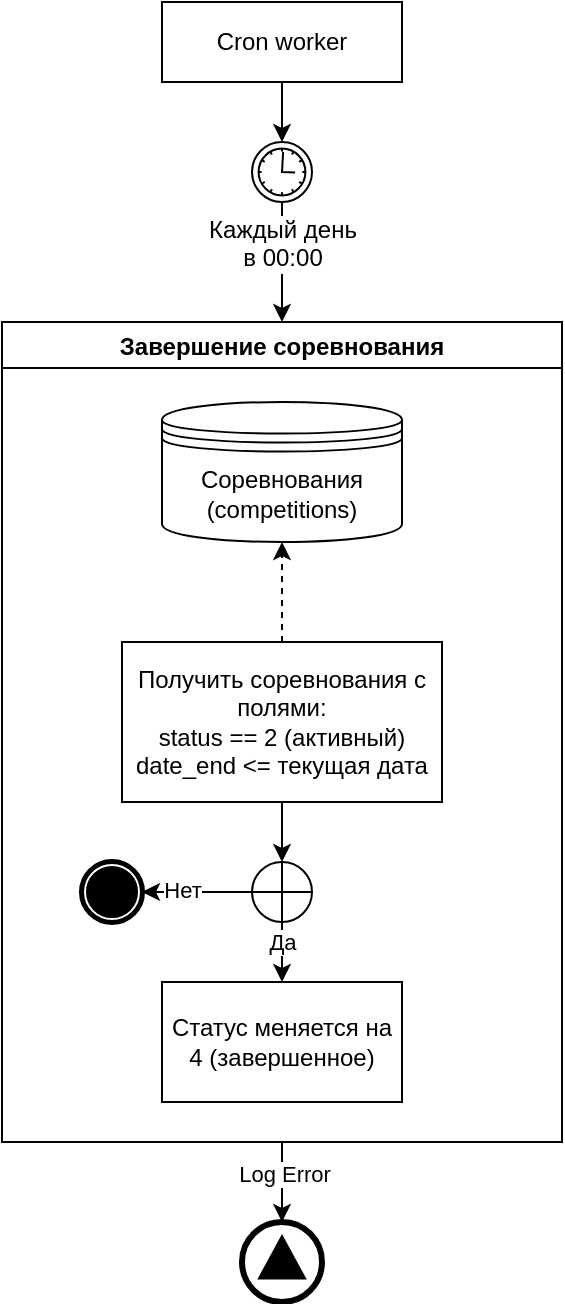 <mxfile version="22.1.0" type="github" pages="2">
  <diagram name="Автоматическое" id="rTFLxHa7-H2356Gj39lD">
    <mxGraphModel dx="1615" dy="882" grid="1" gridSize="10" guides="1" tooltips="1" connect="1" arrows="1" fold="1" page="1" pageScale="1" pageWidth="1200" pageHeight="1920" math="0" shadow="0">
      <root>
        <mxCell id="0" />
        <mxCell id="1" parent="0" />
        <mxCell id="I0BZ5MYgQuAOKjU0hvNu-1" value="Cron worker" style="rounded=0;whiteSpace=wrap;html=1;" vertex="1" parent="1">
          <mxGeometry x="540" y="90" width="120" height="40" as="geometry" />
        </mxCell>
        <mxCell id="I0BZ5MYgQuAOKjU0hvNu-2" value="Завершение соревнования" style="swimlane;" vertex="1" parent="1">
          <mxGeometry x="460" y="250" width="280" height="410" as="geometry">
            <mxRectangle x="360" y="270" width="110" height="30" as="alternateBounds" />
          </mxGeometry>
        </mxCell>
        <mxCell id="I0BZ5MYgQuAOKjU0hvNu-3" style="edgeStyle=orthogonalEdgeStyle;rounded=0;orthogonalLoop=1;jettySize=auto;html=1;" edge="1" parent="I0BZ5MYgQuAOKjU0hvNu-2" source="I0BZ5MYgQuAOKjU0hvNu-5" target="I0BZ5MYgQuAOKjU0hvNu-10">
          <mxGeometry relative="1" as="geometry" />
        </mxCell>
        <mxCell id="I0BZ5MYgQuAOKjU0hvNu-4" style="edgeStyle=orthogonalEdgeStyle;rounded=0;orthogonalLoop=1;jettySize=auto;html=1;dashed=1;" edge="1" parent="I0BZ5MYgQuAOKjU0hvNu-2" source="I0BZ5MYgQuAOKjU0hvNu-5" target="I0BZ5MYgQuAOKjU0hvNu-13">
          <mxGeometry relative="1" as="geometry" />
        </mxCell>
        <mxCell id="I0BZ5MYgQuAOKjU0hvNu-5" value="Получить соревнования с полями:&lt;br&gt;status == 2 (активный)&lt;br&gt;date_end &amp;lt;= текущая дата" style="rounded=0;whiteSpace=wrap;html=1;" vertex="1" parent="I0BZ5MYgQuAOKjU0hvNu-2">
          <mxGeometry x="60" y="160" width="160" height="80" as="geometry" />
        </mxCell>
        <mxCell id="I0BZ5MYgQuAOKjU0hvNu-6" style="edgeStyle=orthogonalEdgeStyle;rounded=0;orthogonalLoop=1;jettySize=auto;html=1;" edge="1" parent="I0BZ5MYgQuAOKjU0hvNu-2" source="I0BZ5MYgQuAOKjU0hvNu-10" target="I0BZ5MYgQuAOKjU0hvNu-11">
          <mxGeometry relative="1" as="geometry" />
        </mxCell>
        <mxCell id="I0BZ5MYgQuAOKjU0hvNu-7" value="Да" style="edgeLabel;html=1;align=center;verticalAlign=middle;resizable=0;points=[];" vertex="1" connectable="0" parent="I0BZ5MYgQuAOKjU0hvNu-6">
          <mxGeometry x="0.2" relative="1" as="geometry">
            <mxPoint as="offset" />
          </mxGeometry>
        </mxCell>
        <mxCell id="I0BZ5MYgQuAOKjU0hvNu-8" style="edgeStyle=orthogonalEdgeStyle;rounded=0;orthogonalLoop=1;jettySize=auto;html=1;" edge="1" parent="I0BZ5MYgQuAOKjU0hvNu-2" source="I0BZ5MYgQuAOKjU0hvNu-10" target="I0BZ5MYgQuAOKjU0hvNu-12">
          <mxGeometry relative="1" as="geometry">
            <mxPoint x="70" y="310" as="targetPoint" />
          </mxGeometry>
        </mxCell>
        <mxCell id="I0BZ5MYgQuAOKjU0hvNu-9" value="Нет" style="edgeLabel;html=1;align=center;verticalAlign=middle;resizable=0;points=[];" vertex="1" connectable="0" parent="I0BZ5MYgQuAOKjU0hvNu-8">
          <mxGeometry x="0.295" y="-1" relative="1" as="geometry">
            <mxPoint as="offset" />
          </mxGeometry>
        </mxCell>
        <mxCell id="I0BZ5MYgQuAOKjU0hvNu-10" value="" style="shape=orEllipse;perimeter=ellipsePerimeter;whiteSpace=wrap;html=1;backgroundOutline=1;" vertex="1" parent="I0BZ5MYgQuAOKjU0hvNu-2">
          <mxGeometry x="125" y="270" width="30" height="30" as="geometry" />
        </mxCell>
        <mxCell id="I0BZ5MYgQuAOKjU0hvNu-11" value="Статус меняется на 4 (завершенное)" style="whiteSpace=wrap;html=1;" vertex="1" parent="I0BZ5MYgQuAOKjU0hvNu-2">
          <mxGeometry x="80" y="330" width="120" height="60" as="geometry" />
        </mxCell>
        <mxCell id="I0BZ5MYgQuAOKjU0hvNu-12" value="" style="points=[[0.145,0.145,0],[0.5,0,0],[0.855,0.145,0],[1,0.5,0],[0.855,0.855,0],[0.5,1,0],[0.145,0.855,0],[0,0.5,0]];shape=mxgraph.bpmn.event;html=1;verticalLabelPosition=bottom;labelBackgroundColor=#ffffff;verticalAlign=top;align=center;perimeter=ellipsePerimeter;outlineConnect=0;aspect=fixed;outline=end;symbol=terminate;" vertex="1" parent="I0BZ5MYgQuAOKjU0hvNu-2">
          <mxGeometry x="40" y="270" width="30" height="30" as="geometry" />
        </mxCell>
        <mxCell id="I0BZ5MYgQuAOKjU0hvNu-13" value="Соревнования&lt;br&gt;(competitions)" style="shape=datastore;whiteSpace=wrap;html=1;" vertex="1" parent="I0BZ5MYgQuAOKjU0hvNu-2">
          <mxGeometry x="80" y="40" width="120" height="70" as="geometry" />
        </mxCell>
        <mxCell id="I0BZ5MYgQuAOKjU0hvNu-14" style="edgeStyle=orthogonalEdgeStyle;rounded=0;orthogonalLoop=1;jettySize=auto;html=1;" edge="1" parent="1" source="I0BZ5MYgQuAOKjU0hvNu-15" target="I0BZ5MYgQuAOKjU0hvNu-2">
          <mxGeometry relative="1" as="geometry" />
        </mxCell>
        <mxCell id="I0BZ5MYgQuAOKjU0hvNu-15" value="Каждый день&lt;br&gt;в 00:00" style="points=[[0.145,0.145,0],[0.5,0,0],[0.855,0.145,0],[1,0.5,0],[0.855,0.855,0],[0.5,1,0],[0.145,0.855,0],[0,0.5,0]];shape=mxgraph.bpmn.event;html=1;verticalLabelPosition=bottom;labelBackgroundColor=#ffffff;verticalAlign=top;align=center;perimeter=ellipsePerimeter;outlineConnect=0;aspect=fixed;outline=standard;symbol=timer;" vertex="1" parent="1">
          <mxGeometry x="585" y="160" width="30" height="30" as="geometry" />
        </mxCell>
        <mxCell id="I0BZ5MYgQuAOKjU0hvNu-16" style="edgeStyle=orthogonalEdgeStyle;rounded=0;orthogonalLoop=1;jettySize=auto;html=1;" edge="1" parent="1" source="I0BZ5MYgQuAOKjU0hvNu-1" target="I0BZ5MYgQuAOKjU0hvNu-15">
          <mxGeometry relative="1" as="geometry" />
        </mxCell>
        <mxCell id="I0BZ5MYgQuAOKjU0hvNu-17" value="" style="points=[[0.145,0.145,0],[0.5,0,0],[0.855,0.145,0],[1,0.5,0],[0.855,0.855,0],[0.5,1,0],[0.145,0.855,0],[0,0.5,0]];shape=mxgraph.bpmn.event;html=1;verticalLabelPosition=bottom;labelBackgroundColor=#ffffff;verticalAlign=top;align=center;perimeter=ellipsePerimeter;outlineConnect=0;aspect=fixed;outline=end;symbol=signal;" vertex="1" parent="1">
          <mxGeometry x="580" y="700" width="40" height="40" as="geometry" />
        </mxCell>
        <mxCell id="I0BZ5MYgQuAOKjU0hvNu-18" style="edgeStyle=orthogonalEdgeStyle;rounded=0;orthogonalLoop=1;jettySize=auto;html=1;" edge="1" parent="1" source="I0BZ5MYgQuAOKjU0hvNu-2" target="I0BZ5MYgQuAOKjU0hvNu-17">
          <mxGeometry relative="1" as="geometry" />
        </mxCell>
        <mxCell id="I0BZ5MYgQuAOKjU0hvNu-19" value="Log Error" style="edgeLabel;html=1;align=center;verticalAlign=middle;resizable=0;points=[];" vertex="1" connectable="0" parent="I0BZ5MYgQuAOKjU0hvNu-18">
          <mxGeometry x="-0.22" y="1" relative="1" as="geometry">
            <mxPoint as="offset" />
          </mxGeometry>
        </mxCell>
      </root>
    </mxGraphModel>
  </diagram>
  <diagram id="p6b6aHNLYaZTxKrbFdZt" name="Ручное">
    <mxGraphModel dx="1050" dy="573" grid="1" gridSize="10" guides="1" tooltips="1" connect="1" arrows="1" fold="1" page="1" pageScale="1" pageWidth="1200" pageHeight="1920" math="0" shadow="0">
      <root>
        <mxCell id="0" />
        <mxCell id="1" parent="0" />
      </root>
    </mxGraphModel>
  </diagram>
</mxfile>
